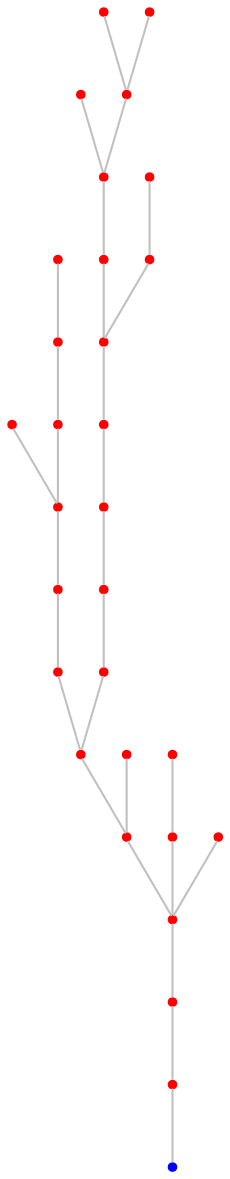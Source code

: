 graph {
	0 [color=blue shape=point]
	18 [color=red shape=point]
	18 -- 0 [color=gray]
	10 [color=red shape=point]
	10 -- 18 [color=gray]
	7 [color=red shape=point]
	7 -- 10 [color=gray]
	9 [color=red shape=point]
	9 -- 7 [color=gray]
	23 [color=red shape=point]
	23 -- 7 [color=gray]
	20 [color=red shape=point]
	20 -- 23 [color=gray]
	27 [color=red shape=point]
	27 -- 9 [color=gray]
	26 [color=red shape=point]
	26 -- 27 [color=gray]
	14 [color=red shape=point]
	14 -- 26 [color=gray]
	22 [color=red shape=point]
	22 -- 14 [color=gray]
	1 [color=red shape=point]
	1 -- 22 [color=gray]
	12 [color=red shape=point]
	12 -- 27 [color=gray]
	25 [color=red shape=point]
	25 -- 12 [color=gray]
	6 [color=red shape=point]
	6 -- 25 [color=gray]
	29 [color=red shape=point]
	29 -- 6 [color=gray]
	8 [color=red shape=point]
	8 -- 29 [color=gray]
	17 [color=red shape=point]
	17 -- 8 [color=gray]
	11 [color=red shape=point]
	11 -- 17 [color=gray]
	2 [color=red shape=point]
	2 -- 11 [color=gray]
	28 [color=red shape=point]
	28 -- 11 [color=gray]
	5 [color=red shape=point]
	5 -- 28 [color=gray]
	4 [color=red shape=point]
	4 -- 28 [color=gray]
	19 [color=red shape=point]
	19 -- 7 [color=gray]
	24 [color=red shape=point]
	24 -- 22 [color=gray]
	16 [color=red shape=point]
	16 -- 24 [color=gray]
	15 [color=red shape=point]
	15 -- 16 [color=gray]
	21 [color=red shape=point]
	21 -- 8 [color=gray]
	13 [color=red shape=point]
	13 -- 21 [color=gray]
	3 [color=red shape=point]
	3 -- 9 [color=gray]
}
